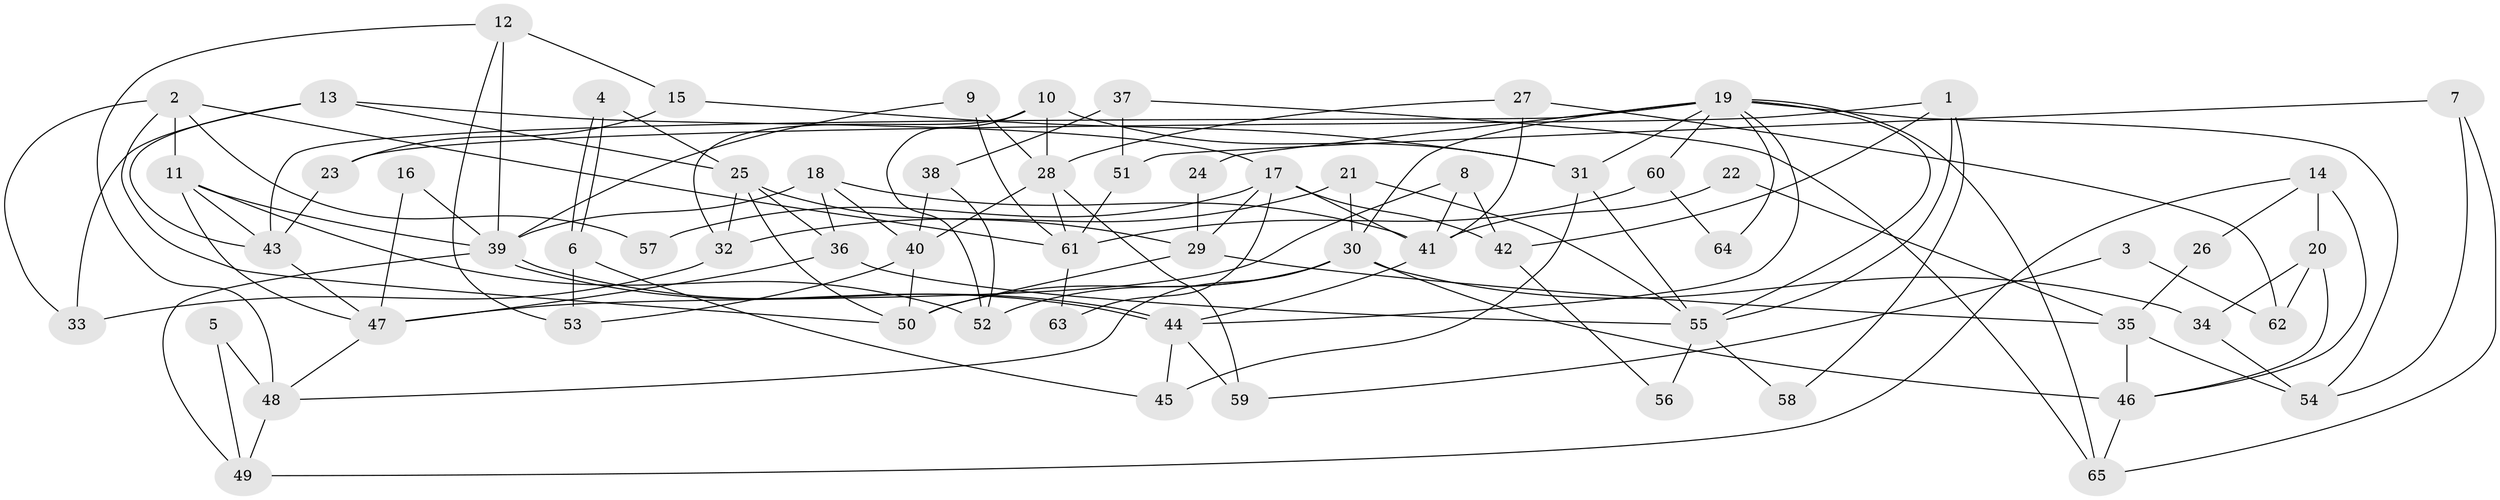 // coarse degree distribution, {4: 0.1794871794871795, 5: 0.10256410256410256, 2: 0.1282051282051282, 7: 0.02564102564102564, 3: 0.3076923076923077, 6: 0.1282051282051282, 8: 0.10256410256410256, 1: 0.02564102564102564}
// Generated by graph-tools (version 1.1) at 2025/54/03/04/25 21:54:09]
// undirected, 65 vertices, 130 edges
graph export_dot {
graph [start="1"]
  node [color=gray90,style=filled];
  1;
  2;
  3;
  4;
  5;
  6;
  7;
  8;
  9;
  10;
  11;
  12;
  13;
  14;
  15;
  16;
  17;
  18;
  19;
  20;
  21;
  22;
  23;
  24;
  25;
  26;
  27;
  28;
  29;
  30;
  31;
  32;
  33;
  34;
  35;
  36;
  37;
  38;
  39;
  40;
  41;
  42;
  43;
  44;
  45;
  46;
  47;
  48;
  49;
  50;
  51;
  52;
  53;
  54;
  55;
  56;
  57;
  58;
  59;
  60;
  61;
  62;
  63;
  64;
  65;
  1 -- 23;
  1 -- 55;
  1 -- 42;
  1 -- 58;
  2 -- 11;
  2 -- 50;
  2 -- 33;
  2 -- 57;
  2 -- 61;
  3 -- 59;
  3 -- 62;
  4 -- 25;
  4 -- 6;
  4 -- 6;
  5 -- 49;
  5 -- 48;
  6 -- 45;
  6 -- 53;
  7 -- 65;
  7 -- 54;
  7 -- 51;
  8 -- 41;
  8 -- 47;
  8 -- 42;
  9 -- 28;
  9 -- 39;
  9 -- 61;
  10 -- 52;
  10 -- 32;
  10 -- 28;
  10 -- 31;
  11 -- 43;
  11 -- 39;
  11 -- 47;
  11 -- 52;
  12 -- 53;
  12 -- 39;
  12 -- 15;
  12 -- 48;
  13 -- 17;
  13 -- 43;
  13 -- 25;
  13 -- 33;
  14 -- 49;
  14 -- 46;
  14 -- 20;
  14 -- 26;
  15 -- 31;
  15 -- 23;
  16 -- 47;
  16 -- 39;
  17 -- 29;
  17 -- 42;
  17 -- 41;
  17 -- 57;
  17 -- 63;
  18 -- 36;
  18 -- 40;
  18 -- 39;
  18 -- 41;
  19 -- 30;
  19 -- 44;
  19 -- 24;
  19 -- 31;
  19 -- 43;
  19 -- 54;
  19 -- 55;
  19 -- 60;
  19 -- 64;
  19 -- 65;
  20 -- 46;
  20 -- 34;
  20 -- 62;
  21 -- 32;
  21 -- 55;
  21 -- 30;
  22 -- 35;
  22 -- 41;
  23 -- 43;
  24 -- 29;
  25 -- 36;
  25 -- 29;
  25 -- 32;
  25 -- 50;
  26 -- 35;
  27 -- 28;
  27 -- 41;
  27 -- 62;
  28 -- 61;
  28 -- 40;
  28 -- 59;
  29 -- 50;
  29 -- 35;
  30 -- 52;
  30 -- 34;
  30 -- 46;
  30 -- 48;
  30 -- 50;
  31 -- 45;
  31 -- 55;
  32 -- 33;
  34 -- 54;
  35 -- 54;
  35 -- 46;
  36 -- 47;
  36 -- 55;
  37 -- 65;
  37 -- 51;
  37 -- 38;
  38 -- 40;
  38 -- 52;
  39 -- 44;
  39 -- 44;
  39 -- 49;
  40 -- 50;
  40 -- 53;
  41 -- 44;
  42 -- 56;
  43 -- 47;
  44 -- 45;
  44 -- 59;
  46 -- 65;
  47 -- 48;
  48 -- 49;
  51 -- 61;
  55 -- 56;
  55 -- 58;
  60 -- 61;
  60 -- 64;
  61 -- 63;
}
